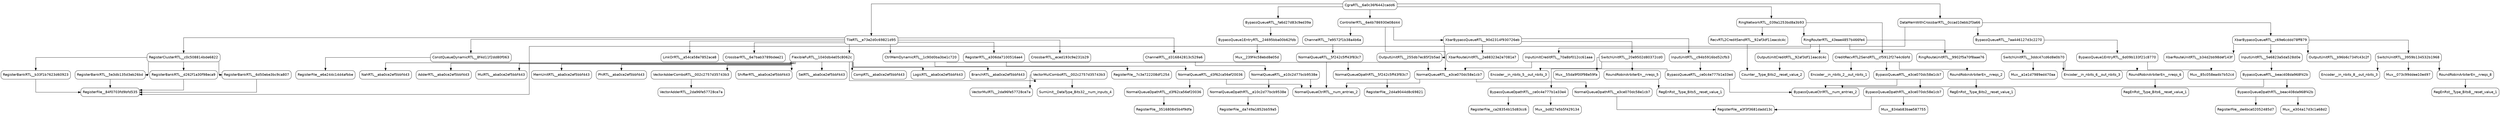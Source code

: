 digraph {
	graph [bb="0,0,10596,468",
		rankdir=TB,
		splines=ortho
	];
	node [fontname=Helvetica,
		label="\N",
		shape=box,
		style=rounded
	];
	edge [fontname=Helvetica];
	SwitchUnitRTL__3ddc47cd6d8e0b70	[height=0.5,
		label=SwitchUnitRTL__3ddc47cd6d8e0b70,
		pos="8368,234",
		width=3.7361];
	RoundRobinArbiterEn__nreqs_6	[height=0.5,
		label=RoundRobinArbiterEn__nreqs_6,
		pos="8638,162",
		width=3.25];
	SwitchUnitRTL__3ddc47cd6d8e0b70 -> RoundRobinArbiterEn__nreqs_6	[pos="e,8520.8,162 8502.8,234 8508.4,234 8511.8,234 8511.8,234 8511.8,234 8511.8,162 8511.8,162 8511.8,162 8512.7,162 8512.7,162"];
	Mux__a1e1d7989ed470aa	[height=0.5,
		label=Mux__a1e1d7989ed470aa,
		pos="8135,162",
		width=2.7778];
	SwitchUnitRTL__3ddc47cd6d8e0b70 -> Mux__a1e1d7989ed470aa	[pos="e,8224.2,180.17 8233.2,234 8227.6,234 8224.2,234 8224.2,234 8224.2,234 8224.2,190.17 8224.2,190.17"];
	Encoder__in_nbits_6__out_nbits_3	[height=0.5,
		label=Encoder__in_nbits_6__out_nbits_3,
		pos="8378,162",
		width=3.4722];
	SwitchUnitRTL__3ddc47cd6d8e0b70 -> Encoder__in_nbits_6__out_nbits_3	[pos="e,8377.8,180.41 8377.8,215.83 8377.8,215.83 8377.8,190.41 8377.8,190.41"];
	NahRTL__aba0ce2ef5bbf443	[height=0.5,
		label=NahRTL__aba0ce2ef5bbf443,
		pos="2585,162",
		width=2.9861];
	CrossbarRTL__6e7bab3789bdee21	[height=0.5,
		label=CrossbarRTL__6e7bab3789bdee21,
		pos="3913,234",
		width=3.5694];
	RegisterFile__84f0703fd9bfd535	[height=0.5,
		label=RegisterFile__84f0703fd9bfd535,
		pos="755,90",
		width=3.3611];
	Mux__55da9f00f98e59fa	[height=0.5,
		label=Mux__55da9f00f98e59fa,
		pos="5593,162",
		width=2.6389];
	XbarBypassQueueRTL__c69e6cddd78ff879	[height=0.5,
		label=XbarBypassQueueRTL__c69e6cddd78ff879,
		pos="9292,306",
		width=4.3889];
	OutputUnitRTL__b96b6c734fc43c2f	[height=0.5,
		label=OutputUnitRTL__b96b6c734fc43c2f,
		pos="9292,234",
		width=3.6667];
	XbarBypassQueueRTL__c69e6cddd78ff879 -> OutputUnitRTL__b96b6c734fc43c2f	[pos="e,9292,252.41 9292,287.83 9292,287.83 9292,262.41 9292,262.41"];
	SwitchUnitRTL__3959b134532b1968	[height=0.5,
		label=SwitchUnitRTL__3959b134532b1968,
		pos="9579,234",
		width=3.7917];
	XbarBypassQueueRTL__c69e6cddd78ff879 -> SwitchUnitRTL__3959b134532b1968	[pos="e,9446.2,252.41 9446.2,287.83 9446.2,287.83 9446.2,262.41 9446.2,262.41"];
	InputUnitRTL__5e6823a5da528d0e	[height=0.5,
		label=InputUnitRTL__5e6823a5da528d0e,
		pos="9011,234",
		width=3.625];
	XbarBypassQueueRTL__c69e6cddd78ff879 -> InputUnitRTL__5e6823a5da528d0e	[pos="e,9137.8,252.41 9137.8,287.83 9137.8,287.83 9137.8,262.41 9137.8,262.41"];
	XbarRouteUnitRTL__b34d2bb98def143f	[height=0.5,
		label=XbarRouteUnitRTL__b34d2bb98def143f,
		pos="9880,234",
		width=4.0556];
	XbarBypassQueueRTL__c69e6cddd78ff879 -> XbarRouteUnitRTL__b34d2bb98def143f	[pos="e,9738.5,252.03 9450,300 9578.5,300 9738.5,300 9738.5,300 9738.5,300 9738.5,262.03 9738.5,262.03"];
	XbarBypassQueueRTL__90d2314f930726eb	[height=0.5,
		label=XbarBypassQueueRTL__90d2314f930726eb,
		pos="6432,306",
		width=4.4861];
	OutputUnitRTL__255db7ec85f2b5ad	[height=0.5,
		label=OutputUnitRTL__255db7ec85f2b5ad,
		pos="6434,234",
		width=3.7361];
	XbarBypassQueueRTL__90d2314f930726eb -> OutputUnitRTL__255db7ec85f2b5ad	[pos="e,6434,252.41 6434,287.83 6434,287.83 6434,262.41 6434,262.41"];
	InputUnitRTL__c94b5916bd52cfb3	[height=0.5,
		label=InputUnitRTL__c94b5916bd52cfb3,
		pos="7047,234",
		width=3.5694];
	XbarBypassQueueRTL__90d2314f930726eb -> InputUnitRTL__c94b5916bd52cfb3	[pos="e,6932.5,252.42 6590,287.58 6590,278.72 6590,270 6590,270 6590,270 6932.5,270 6932.5,270 6932.5,270 6932.5,262.42 6932.5,262.42"];
	SwitchUnitRTL__20e9502d80372cd0	[height=0.5,
		label=SwitchUnitRTL__20e9502d80372cd0,
		pos="5498,234",
		width=3.7639];
	XbarBypassQueueRTL__90d2314f930726eb -> SwitchUnitRTL__20e9502d80372cd0	[pos="e,5498,252.16 6270.4,309 6003.1,309 5498,309 5498,309 5498,309 5498,262.16 5498,262.16"];
	XbarRouteUnitRTL__2e88323e2e7081e7	[height=0.5,
		label=XbarRouteUnitRTL__2e88323e2e7081e7,
		pos="6133,234",
		width=4.125];
	XbarBypassQueueRTL__90d2314f930726eb -> XbarRouteUnitRTL__2e88323e2e7081e7	[pos="e,6276,252.41 6276,287.83 6276,287.83 6276,262.41 6276,262.41"];
	AdderRTL__aba0ce2ef5bbf443	[height=0.5,
		label=AdderRTL__aba0ce2ef5bbf443,
		pos="1622,162",
		width=3.1667];
	TileRTL__e73e2d0c69821d95	[height=0.5,
		label=TileRTL__e73e2d0c69821d95,
		pos="4324,306",
		width=3.0556];
	TileRTL__e73e2d0c69821d95 -> CrossbarRTL__6e7bab3789bdee21	[pos="e,3913,252.3 4213.9,295 4092.1,295 3913,295 3913,295 3913,295 3913,262.3 3913,262.3"];
	CtrlMemDynamicRTL__1c90d0ba3be1c720	[height=0.5,
		label=CtrlMemDynamicRTL__1c90d0ba3be1c720,
		pos="5809,234",
		width=4.3611];
	TileRTL__e73e2d0c69821d95 -> CtrlMemDynamicRTL__1c90d0ba3be1c720	[pos="e,5809,252.2 4434.1,316 4778,316 5809,316 5809,316 5809,316 5809,262.2 5809,262.2"];
	FlexibleFuRTL__1040db4e05c8062c	[height=0.5,
		label=FlexibleFuRTL__1040db4e05c8062c,
		pos="2827,234",
		width=3.6806];
	TileRTL__e73e2d0c69821d95 -> FlexibleFuRTL__1040db4e05c8062c	[pos="e,2827,252.22 4213.9,302 3868.2,302 2827,302 2827,302 2827,302 2827,262.22 2827,262.22"];
	RegisterRTL__e306da7100516ae4	[height=0.5,
		label=RegisterRTL__e306da7100516ae4,
		pos="5085,234",
		width=3.5139];
	TileRTL__e73e2d0c69821d95 -> RegisterRTL__e306da7100516ae4	[pos="e,5085,252.22 4434.2,302 4645.2,302 5085,302 5085,302 5085,302 5085,262.22 5085,262.22"];
	CrossbarRTL__eced193c9e231b29	[height=0.5,
		label=CrossbarRTL__eced193c9e231b29,
		pos="4460,234",
		width=3.5417];
	TileRTL__e73e2d0c69821d95 -> CrossbarRTL__eced193c9e231b29	[pos="e,4383.2,252.41 4383.2,287.83 4383.2,287.83 4383.2,262.41 4383.2,262.41"];
	ChannelRTL__d316842813c529a6	[height=0.5,
		label=ChannelRTL__d316842813c529a6,
		pos="4187,234",
		width=3.5278];
	TileRTL__e73e2d0c69821d95 -> ChannelRTL__d316842813c529a6	[pos="e,4264,252.41 4264,287.83 4264,287.83 4264,262.41 4264,262.41"];
	ConstQueueDynamicRTL__8f4d11f2dd80f063	[height=0.5,
		label=ConstQueueDynamicRTL__8f4d11f2dd80f063,
		pos="4773,234",
		width=4.6389];
	TileRTL__e73e2d0c69821d95 -> ConstQueueDynamicRTL__8f4d11f2dd80f063	[pos="e,4773,252.3 4434.1,295 4567.1,295 4773,295 4773,295 4773,295 4773,262.3 4773,262.3"];
	LinkOrRTL__a54ca58e7852ace8	[height=0.5,
		label=LinkOrRTL__a54ca58e7852ace8,
		pos="613,234",
		width=3.3056];
	TileRTL__e73e2d0c69821d95 -> LinkOrRTL__a54ca58e7852ace8	[pos="e,613,252.2 4213.9,316 3598.7,316 613,316 613,316 613,316 613,262.2 613,262.2"];
	RegisterClusterRTL__c0c508814bde6822	[height=0.5,
		label=RegisterClusterRTL__c0c508814bde6822,
		pos="901,234",
		width=4.1944];
	TileRTL__e73e2d0c69821d95 -> RegisterClusterRTL__c0c508814bde6822	[pos="e,901,252.16 4214,309 3628.1,309 901,309 901,309 901,309 901,262.16 901,262.16"];
	ChannelRTL__7e9572f1b38a4b6a	[height=0.5,
		label=ChannelRTL__7e9572f1b38a4b6a,
		pos="6737,306",
		width=3.4722];
	NormalQueueRTL__5f242c5ff43f83c7	[height=0.5,
		label=NormalQueueRTL__5f242c5ff43f83c7,
		pos="6724,234",
		width=3.8194];
	ChannelRTL__7e9572f1b38a4b6a -> NormalQueueRTL__5f242c5ff43f83c7	[pos="e,6736.8,252.41 6736.8,287.83 6736.8,287.83 6736.8,262.41 6736.8,262.41"];
	BypassQueueCtrlRTL__num_entries_2	[height=0.5,
		label=BypassQueueCtrlRTL__num_entries_2,
		pos="7685,90",
		width=3.8611];
	NormalQueueDpathRTL__e10c2d77bcb9538e	[height=0.5,
		label=NormalQueueDpathRTL__e10c2d77bcb9538e,
		pos="4501,90",
		width=4.6111];
	RegisterFile__da749a1852bb59a5	[height=0.5,
		label=RegisterFile__da749a1852bb59a5,
		pos="4501,18",
		width=3.4861];
	NormalQueueDpathRTL__e10c2d77bcb9538e -> RegisterFile__da749a1852bb59a5	[pos="e,4501,36.413 4501,71.831 4501,71.831 4501,46.413 4501,46.413"];
	RegisterBankRTL__5e3db135d3eb26bd	[height=0.5,
		label=RegisterBankRTL__5e3db135d3eb26bd,
		pos="755,162",
		width=4.0278];
	RegisterBankRTL__5e3db135d3eb26bd -> RegisterFile__84f0703fd9bfd535	[pos="e,755,108.41 755,143.83 755,143.83 755,118.41 755,118.41"];
	NormalQueueCtrlRTL__num_entries_2	[height=0.5,
		label=NormalQueueCtrlRTL__num_entries_2,
		pos="5459,90",
		width=3.8472];
	RegEnRst__Type_Bits5__reset_value_1	[height=0.5,
		label=RegEnRst__Type_Bits5__reset_value_1,
		pos="5823,90",
		width=3.8611];
	RoundRobinArbiterEn__nreqs_8	[height=0.5,
		label=RoundRobinArbiterEn__nreqs_8,
		pos="9967,162",
		width=3.25];
	RegEnRst__Type_Bits8__reset_value_1	[height=0.5,
		label=RegEnRst__Type_Bits8__reset_value_1,
		pos="9967,90",
		width=3.8611];
	RoundRobinArbiterEn__nreqs_8 -> RegEnRst__Type_Bits8__reset_value_1	[pos="e,9967,108.41 9967,143.83 9967,143.83 9967,118.41 9967,118.41"];
	SumUnit__DataType_Bits32__num_inputs_4	[height=0.5,
		label=SumUnit__DataType_Bits32__num_inputs_4,
		pos="3498,90",
		width=4.3889];
	VectorMulRTL__2da96fe57728ce7a	[height=0.5,
		label=VectorMulRTL__2da96fe57728ce7a,
		pos="3192,90",
		width=3.5972];
	BypassQueueDpathRTL__e3ce070dc58e1cb7	[height=0.5,
		label=BypassQueueDpathRTL__e3ce070dc58e1cb7,
		pos="7363,90",
		width=4.5833];
	Mux__834ab83bae587755	[height=0.5,
		label=Mux__834ab83bae587755,
		pos="7363,18",
		width=2.7917];
	BypassQueueDpathRTL__e3ce070dc58e1cb7 -> Mux__834ab83bae587755	[pos="e,7363,36.413 7363,71.831 7363,71.831 7363,46.413 7363,46.413"];
	RegisterFile__e3f3f3681dadd13c	[height=0.5,
		label=RegisterFile__e3f3f3681dadd13c,
		pos="7069,18",
		width=3.375];
	BypassQueueDpathRTL__e3ce070dc58e1cb7 -> RegisterFile__e3f3f3681dadd13c	[pos="e,7186.8,36.169 7197.9,90 7190.9,90 7186.8,90 7186.8,90 7186.8,90 7186.8,46.169 7186.8,46.169"];
	Mux__85c058ea4b7b52c4	[height=0.5,
		label=Mux__85c058ea4b7b52c4,
		pos="10212,162",
		width=2.7639];
	Mux__239f4c58ebd8e05d	[height=0.5,
		label=Mux__239f4c58ebd8e05d,
		pos="10497,234",
		width=2.7361];
	BypassQueueDpathRTL__beac408da968f42b	[height=0.5,
		label=BypassQueueDpathRTL__beac408da968f42b,
		pos="9202,90",
		width=4.5694];
	RegisterFile__de4bca02052485d7	[height=0.5,
		label=RegisterFile__de4bca02052485d7,
		pos="9080,18",
		width=3.4861];
	BypassQueueDpathRTL__beac408da968f42b -> RegisterFile__de4bca02052485d7	[pos="e,9121.5,36.413 9121.5,71.831 9121.5,71.831 9121.5,46.413 9121.5,46.413"];
	Mux__e304a17d3c1a68d2	[height=0.5,
		label=Mux__e304a17d3c1a68d2,
		pos="9324,18",
		width=2.7778];
	BypassQueueDpathRTL__beac408da968f42b -> Mux__e304a17d3c1a68d2	[pos="e,9295.2,36.413 9295.2,71.831 9295.2,71.831 9295.2,46.413 9295.2,46.413"];
	CgraRTL__6a0c36f6442cadd6	[height=0.5,
		label=CgraRTL__6a0c36f6442cadd6,
		pos="8219,450",
		width=3.1111];
	CgraRTL__6a0c36f6442cadd6 -> TileRTL__e73e2d0c69821d95	[pos="e,4324,324.09 8106.9,456 7468.9,456 4324,456 4324,456 4324,456 4324,334.09 4324,334.09"];
	BypassQueueRTL__fa6d27d83c9ed39a	[height=0.5,
		label=BypassQueueRTL__fa6d27d83c9ed39a,
		pos="9714,378",
		width=3.9861];
	CgraRTL__6a0c36f6442cadd6 -> BypassQueueRTL__fa6d27d83c9ed39a	[pos="e,9714,396.09 8331.1,456 8678.4,456 9714,456 9714,456 9714,456 9714,406.09 9714,406.09"];
	ControllerRTL__6e4b786930e08d44	[height=0.5,
		label=ControllerRTL__6e4b786930e08d44,
		pos="6814,378",
		width=3.6806];
	CgraRTL__6a0c36f6442cadd6 -> ControllerRTL__6e4b786930e08d44	[pos="e,6814,396.03 8107,444 7774.1,444 6814,444 6814,444 6814,444 6814,406.03 6814,406.03"];
	RingNetworkRTL__039a1253bd8a3b93	[height=0.5,
		label=RingNetworkRTL__039a1253bd8a3b93,
		pos="8219,378",
		width=3.9861];
	CgraRTL__6a0c36f6442cadd6 -> RingNetworkRTL__039a1253bd8a3b93	[pos="e,8219,396.41 8219,431.83 8219,431.83 8219,406.41 8219,406.41"];
	DataMemWithCrossbarRTL__0ccad10ebb2f3a66	[height=0.5,
		label=DataMemWithCrossbarRTL__0ccad10ebb2f3a66,
		pos="8997,378",
		width=4.8472];
	CgraRTL__6a0c36f6442cadd6 -> DataMemWithCrossbarRTL__0ccad10ebb2f3a66	[pos="e,8997,396.03 8331.3,444 8546.7,444 8997,444 8997,444 8997,444 8997,406.03 8997,406.03"];
	RecvRTL2CreditSendRTL__92af3df11eacdc4c	[height=0.5,
		label=RecvRTL2CreditSendRTL__92af3df11eacdc4c,
		pos="8694,306",
		width=4.5556];
	Counter__Type_Bits2__reset_value_2	[height=0.5,
		label=Counter__Type_Bits2__reset_value_2,
		pos="8907,162",
		width=3.7083];
	RecvRTL2CreditSendRTL__92af3df11eacdc4c -> Counter__Type_Bits2__reset_value_2	[pos="e,8840.8,180.09 8840.8,287.76 8840.8,287.76 8840.8,190.09 8840.8,190.09"];
	NormalQueueRTL__e10c2d77bcb9538e	[height=0.5,
		label=NormalQueueRTL__e10c2d77bcb9538e,
		pos="4501,162",
		width=4.0278];
	NormalQueueRTL__e10c2d77bcb9538e -> NormalQueueDpathRTL__e10c2d77bcb9538e	[pos="e,4452.7,108.41 4452.7,143.83 4452.7,143.83 4452.7,118.41 4452.7,118.41"];
	NormalQueueRTL__e10c2d77bcb9538e -> NormalQueueCtrlRTL__num_entries_2	[pos="e,5373.7,108.21 4549.3,143.85 4549.3,131.73 4549.3,118 4549.3,118 4549.3,118 5373.7,118 5373.7,118 5373.7,118 5373.7,117.02 5373.7,\
117.02"];
	NormalQueueDpathRTL__d3f62ca56ef20036	[height=0.5,
		label=NormalQueueDpathRTL__d3f62ca56ef20036,
		pos="5070,90",
		width=4.5278];
	RegisterFile__351680845b4f9dfa	[height=0.5,
		label=RegisterFile__351680845b4f9dfa,
		pos="5070,18",
		width=3.4028];
	NormalQueueDpathRTL__d3f62ca56ef20036 -> RegisterFile__351680845b4f9dfa	[pos="e,5070,36.413 5070,71.831 5070,71.831 5070,46.413 5070,46.413"];
	MulRTL__aba0ce2ef5bbf443	[height=0.5,
		label=MulRTL__aba0ce2ef5bbf443,
		pos="1860,162",
		width=2.9444];
	BypassQueueDpathRTL__ce0c4e777b1e33e4	[height=0.5,
		label=BypassQueueDpathRTL__ce0c4e777b1e33e4,
		pos="6667,90",
		width=4.5972];
	Mux__bd827e5b5f429134	[height=0.5,
		label=Mux__bd827e5b5f429134,
		pos="6494,18",
		width=2.7639];
	BypassQueueDpathRTL__ce0c4e777b1e33e4 -> Mux__bd827e5b5f429134	[pos="e,6547.5,36.413 6547.5,71.831 6547.5,71.831 6547.5,46.413 6547.5,46.413"];
	RegisterFile__ca28354b15d83cc6	[height=0.5,
		label=RegisterFile__ca28354b15d83cc6,
		pos="6736,18",
		width=3.4444];
	BypassQueueDpathRTL__ce0c4e777b1e33e4 -> RegisterFile__ca28354b15d83cc6	[pos="e,6722.2,36.413 6722.2,71.831 6722.2,71.831 6722.2,46.413 6722.2,46.413"];
	NormalQueueRTL__e3ce070dc58e1cb7	[height=0.5,
		label=NormalQueueRTL__e3ce070dc58e1cb7,
		pos="6741,162",
		width=3.9861];
	CtrlMemDynamicRTL__1c90d0ba3be1c720 -> NormalQueueRTL__e3ce070dc58e1cb7	[pos="e,6729.5,180.15 5963.3,215.79 5963.3,210.45 5963.3,206 5963.3,206 5963.3,206 6729.5,206 6729.5,206 6729.5,206 6729.5,190.15 6729.5,\
190.15"];
	RegisterFile__7c3e722208df1254	[height=0.5,
		label=RegisterFile__7c3e722208df1254,
		pos="6082,162",
		width=3.4444];
	CtrlMemDynamicRTL__1c90d0ba3be1c720 -> RegisterFile__7c3e722208df1254	[pos="e,5960.7,180.41 5960.7,215.83 5960.7,215.83 5960.7,190.41 5960.7,190.41"];
	BypassQueue1EntryRTL__24695bba00b62fdb	[height=0.5,
		label=BypassQueue1EntryRTL__24695bba00b62fdb,
		pos="10359,306",
		width=4.6806];
	BypassQueueRTL__fa6d27d83c9ed39a -> BypassQueue1EntryRTL__24695bba00b62fdb	[pos="e,10359,324.17 9857.5,378 10048,378 10359,378 10359,378 10359,378 10359,334.17 10359,334.17"];
	FlexibleFuRTL__1040db4e05c8062c -> NahRTL__aba0ce2ef5bbf443	[pos="e,2692.9,162 2702.5,215.83 2702.5,194.5 2702.5,162 2702.5,162 2702.5,162 2701.5,162 2701.5,162"];
	FlexibleFuRTL__1040db4e05c8062c -> AdderRTL__aba0ce2ef5bbf443	[pos="e,1622,180.09 2694.3,240 2381.1,240 1622,240 1622,240 1622,240 1622,190.09 1622,190.09"];
	FlexibleFuRTL__1040db4e05c8062c -> MulRTL__aba0ce2ef5bbf443	[pos="e,1860,180.17 2694.3,234 2429.4,234 1860,234 1860,234 1860,234 1860,190.17 1860,190.17"];
	MemUnitRTL__aba0ce2ef5bbf443	[height=0.5,
		label=MemUnitRTL__aba0ce2ef5bbf443,
		pos="2108,162",
		width=3.4583];
	FlexibleFuRTL__1040db4e05c8062c -> MemUnitRTL__aba0ce2ef5bbf443	[pos="e,2108,180.03 2694.3,228 2486.5,228 2108,228 2108,228 2108,228 2108,190.03 2108,190.03"];
	PhiRTL__aba0ce2ef5bbf443	[height=0.5,
		label=PhiRTL__aba0ce2ef5bbf443,
		pos="2355,162",
		width=2.8889];
	FlexibleFuRTL__1040db4e05c8062c -> PhiRTL__aba0ce2ef5bbf443	[pos="e,2355,180 2694.3,222 2554.7,222 2355,222 2355,222 2355,222 2355,190 2355,190"];
	VectorMulComboRTL__002c2757d35743b3	[height=0.5,
		label=VectorMulComboRTL__002c2757d35743b3,
		pos="3345,162",
		width=4.3611];
	FlexibleFuRTL__1040db4e05c8062c -> VectorMulComboRTL__002c2757d35743b3	[pos="e,3345,180.22 2959.7,225 3113.2,225 3345,225 3345,225 3345,225 3345,190.22 3345,190.22"];
	ShifterRTL__aba0ce2ef5bbf443	[height=0.5,
		label=ShifterRTL__aba0ce2ef5bbf443,
		pos="2827,162",
		width=3.2361];
	FlexibleFuRTL__1040db4e05c8062c -> ShifterRTL__aba0ce2ef5bbf443	[pos="e,2827,180.41 2827,215.83 2827,215.83 2827,190.41 2827,190.41"];
	SelRTL__aba0ce2ef5bbf443	[height=0.5,
		label=SelRTL__aba0ce2ef5bbf443,
		pos="3066,162",
		width=2.8889];
	FlexibleFuRTL__1040db4e05c8062c -> SelRTL__aba0ce2ef5bbf443	[pos="e,2961.9,162 2954.2,215.83 2954.2,194.5 2954.2,162 2954.2,162 2954.2,162 2954.9,162 2954.9,162"];
	VectorAdderComboRTL__002c2757d35743b3	[height=0.5,
		label=VectorAdderComboRTL__002c2757d35743b3,
		pos="4172,162",
		width=4.5972];
	FlexibleFuRTL__1040db4e05c8062c -> VectorAdderComboRTL__002c2757d35743b3	[pos="e,4024,180.04 2948.8,215.83 2948.8,211.95 2948.8,209 2948.8,209 2948.8,209 4024,209 4024,209 4024,209 4024,190.04 4024,190.04"];
	CompRTL__aba0ce2ef5bbf443	[height=0.5,
		label=CompRTL__aba0ce2ef5bbf443,
		pos="3634,162",
		width=3.1528];
	FlexibleFuRTL__1040db4e05c8062c -> CompRTL__aba0ce2ef5bbf443	[pos="e,3634,180.17 2959.8,234 3188.9,234 3634,234 3634,234 3634,234 3634,190.17 3634,190.17"];
	LogicRTL__aba0ce2ef5bbf443	[height=0.5,
		label=LogicRTL__aba0ce2ef5bbf443,
		pos="3877,162",
		width=3.0972];
	FlexibleFuRTL__1040db4e05c8062c -> LogicRTL__aba0ce2ef5bbf443	[pos="e,3775,180.38 2959.8,243 3220.7,243 3775,243 3775,243 3775,243 3775,190.38 3775,190.38"];
	BranchRTL__aba0ce2ef5bbf443	[height=0.5,
		label=BranchRTL__aba0ce2ef5bbf443,
		pos="1372,162",
		width=3.2778];
	FlexibleFuRTL__1040db4e05c8062c -> BranchRTL__aba0ce2ef5bbf443	[pos="e,1372,180.23 2694.3,246 2335.4,246 1372,246 1372,246 1372,246 1372,190.23 1372,190.23"];
	VectorAdderRTL__2da96fe57728ce7a	[height=0.5,
		label=VectorAdderRTL__2da96fe57728ce7a,
		pos="4172,90",
		width=3.8194];
	NormalQueueRTL__d3f62ca56ef20036	[height=0.5,
		label=NormalQueueRTL__d3f62ca56ef20036,
		pos="5070,162",
		width=3.9444];
	RegisterRTL__e306da7100516ae4 -> NormalQueueRTL__d3f62ca56ef20036	[pos="e,5085,180.41 5085,215.83 5085,215.83 5085,190.41 5085,190.41"];
	NormalQueueDpathRTL__e3ce070dc58e1cb7	[height=0.5,
		label=NormalQueueDpathRTL__e3ce070dc58e1cb7,
		pos="7015,90",
		width=4.5694];
	NormalQueueDpathRTL__e3ce070dc58e1cb7 -> RegisterFile__e3f3f3681dadd13c	[pos="e,7063.5,36.413 7063.5,71.831 7063.5,71.831 7063.5,46.413 7063.5,46.413"];
	RingRouterRTL__43eae4857b466fe4	[height=0.5,
		label=RingRouterRTL__43eae4857b466fe4,
		pos="8219,306",
		width=3.7361];
	RingRouterRTL__43eae4857b466fe4 -> SwitchUnitRTL__3ddc47cd6d8e0b70	[pos="e,8293.5,252.41 8293.5,287.83 8293.5,287.83 8293.5,262.41 8293.5,262.41"];
	InputUnitCreditRTL__70a8bf012cc61aaa	[height=0.5,
		label=InputUnitCreditRTL__70a8bf012cc61aaa,
		pos="7361,234",
		width=4.1111];
	RingRouterRTL__43eae4857b466fe4 -> InputUnitCreditRTL__70a8bf012cc61aaa	[pos="e,7361,252.17 8084.5,306 7843,306 7361,306 7361,306 7361,306 7361,262.17 7361,262.17"];
	RingRouteUnitRTL__9902f5a70f8aae76	[height=0.5,
		label=RingRouteUnitRTL__9902f5a70f8aae76,
		pos="8071,234",
		width=4];
	RingRouterRTL__43eae4857b466fe4 -> RingRouteUnitRTL__9902f5a70f8aae76	[pos="e,8149.8,252.41 8149.8,287.83 8149.8,287.83 8149.8,262.41 8149.8,262.41"];
	OutputUnitCreditRTL__92af3df11eacdc4c	[height=0.5,
		label=OutputUnitCreditRTL__92af3df11eacdc4c,
		pos="8672,234",
		width=4.2083];
	RingRouterRTL__43eae4857b466fe4 -> OutputUnitCreditRTL__92af3df11eacdc4c	[pos="e,8525.2,252.03 8353.8,300 8435.9,300 8525.2,300 8525.2,300 8525.2,300 8525.2,262.03 8525.2,262.03"];
	NormalQueueRTL__e3ce070dc58e1cb7 -> NormalQueueCtrlRTL__num_entries_2	[pos="e,5564.3,108.49 6675.8,143.8 6675.8,137.97 6675.8,133 6675.8,133 6675.8,133 5564.3,133 5564.3,133 5564.3,133 5564.3,118.49 5564.3,\
118.49"];
	NormalQueueRTL__e3ce070dc58e1cb7 -> NormalQueueDpathRTL__e3ce070dc58e1cb7	[pos="e,6867.5,108.41 6867.5,143.83 6867.5,143.83 6867.5,118.41 6867.5,118.41"];
	ControllerRTL__6e4b786930e08d44 -> XbarBypassQueueRTL__90d2314f930726eb	[pos="e,6432,324.17 6681.5,378 6571.1,378 6432,378 6432,378 6432,378 6432,334.17 6432,334.17"];
	ControllerRTL__6e4b786930e08d44 -> ChannelRTL__7e9572f1b38a4b6a	[pos="e,6771.8,324.41 6771.8,359.83 6771.8,359.83 6771.8,334.41 6771.8,334.41"];
	ControllerRTL__6e4b786930e08d44 -> NormalQueueRTL__e3ce070dc58e1cb7	[pos="e,6869.5,180.15 6869.5,359.96 6869.5,359.96 6869.5,190.15 6869.5,190.15"];
	RegisterFile__e6e244c14d4afbbe	[height=0.5,
		label=RegisterFile__e6e244c14d4afbbe,
		pos="4787,162",
		width=3.4028];
	BypassQueueRTL__e3ce070dc58e1cb7	[height=0.5,
		label=BypassQueueRTL__e3ce070dc58e1cb7,
		pos="7621,162",
		width=4];
	BypassQueueRTL__e3ce070dc58e1cb7 -> BypassQueueCtrlRTL__num_entries_2	[pos="e,7692,108.41 7692,143.83 7692,143.83 7692,118.41 7692,118.41"];
	BypassQueueRTL__e3ce070dc58e1cb7 -> BypassQueueDpathRTL__e3ce070dc58e1cb7	[pos="e,7502.5,108.41 7502.5,143.83 7502.5,143.83 7502.5,118.41 7502.5,118.41"];
	ChannelRTL__d316842813c529a6 -> NormalQueueRTL__e10c2d77bcb9538e	[pos="e,4471.8,180.08 4187,215.88 4187,201.22 4187,183 4187,183 4187,183 4471.8,183 4471.8,183 4471.8,183 4471.8,182.71 4471.8,182.71"];
	SwitchUnitRTL__3959b134532b1968 -> RoundRobinArbiterEn__nreqs_8	[pos="e,9938,180.16 9687.7,215.96 9687.7,203.44 9687.7,189 9687.7,189 9687.7,189 9938,189 9938,189 9938,189 9938,188.12 9938,188.12"];
	Encoder__in_nbits_8__out_nbits_3	[height=0.5,
		label=Encoder__in_nbits_8__out_nbits_3,
		pos="9489,162",
		width=3.4722];
	SwitchUnitRTL__3959b134532b1968 -> Encoder__in_nbits_8__out_nbits_3	[pos="e,9528.2,180.41 9528.2,215.83 9528.2,215.83 9528.2,190.41 9528.2,190.41"];
	Mux__073c99ddee10e497	[height=0.5,
		label=Mux__073c99ddee10e497,
		pos="9732,162",
		width=2.7778];
	SwitchUnitRTL__3959b134532b1968 -> Mux__073c99ddee10e497	[pos="e,9659.8,180.41 9659.8,215.83 9659.8,215.83 9659.8,190.41 9659.8,190.41"];
	ConstQueueDynamicRTL__8f4d11f2dd80f063 -> RegisterFile__e6e244c14d4afbbe	[pos="e,4787,180.41 4787,215.83 4787,215.83 4787,190.41 4787,190.41"];
	RingNetworkRTL__039a1253bd8a3b93 -> RecvRTL2CreditSendRTL__92af3df11eacdc4c	[pos="e,8529.9,312 8358,359.97 8358,340.42 8358,312 8358,312 8358,312 8519.9,312 8519.9,312"];
	RingNetworkRTL__039a1253bd8a3b93 -> RingRouterRTL__43eae4857b466fe4	[pos="e,8219,324.41 8219,359.83 8219,359.83 8219,334.41 8219,334.41"];
	CreditRecvRTL2SendRTL__cf5912f27e4c6bfd	[height=0.5,
		label=CreditRecvRTL2SendRTL__cf5912f27e4c6bfd,
		pos="7727,234",
		width=4.5417];
	RingNetworkRTL__039a1253bd8a3b93 -> CreditRecvRTL2SendRTL__cf5912f27e4c6bfd	[pos="e,7727,252.24 8075.4,378 7930.2,378 7727,378 7727,378 7727,378 7727,262.24 7727,262.24"];
	RegisterBankRTL__d262f1a30f98eca9	[height=0.5,
		label=RegisterBankRTL__d262f1a30f98eca9,
		pos="1058,162",
		width=3.8889];
	RegisterBankRTL__d262f1a30f98eca9 -> RegisterFile__84f0703fd9bfd535	[pos="e,876.06,96 1058,143.97 1058,124.42 1058,96 1058,96 1058,96 886.06,96 886.06,96"];
	BypassQueueRTL__beac408da968f42b	[height=0.5,
		label=BypassQueueRTL__beac408da968f42b,
		pos="9202,162",
		width=3.9861];
	InputUnitRTL__5e6823a5da528d0e -> BypassQueueRTL__beac408da968f42b	[pos="e,9113.8,180.41 9113.8,215.83 9113.8,215.83 9113.8,190.41 9113.8,190.41"];
	InputUnitCreditRTL__70a8bf012cc61aaa -> NormalQueueRTL__e3ce070dc58e1cb7	[pos="e,6877,180.07 7295,215.68 7295,207.21 7295,199 7295,199 7295,199 6877,199 6877,199 6877,199 6877,190.07 6877,190.07"];
	RegisterBankRTL__6d50ebe3bc9ca807	[height=0.5,
		label=RegisterBankRTL__6d50ebe3bc9ca807,
		pos="143,162",
		width=3.9722];
	RegisterBankRTL__6d50ebe3bc9ca807 -> RegisterFile__84f0703fd9bfd535	[pos="e,633.72,84 143,143.91 143,120.87 143,84 143,84 143,84 623.72,84 623.72,84"];
	RegisterBankRTL__b33f1b7623d60923	[height=0.5,
		label=RegisterBankRTL__b33f1b7623d60923,
		pos="448,162",
		width=3.9861];
	RegisterBankRTL__b33f1b7623d60923 -> RegisterFile__84f0703fd9bfd535	[pos="e,633.67,96 448,143.97 448,124.42 448,96 448,96 448,96 623.67,96 623.67,96"];
	NormalQueueRTL__d3f62ca56ef20036 -> NormalQueueCtrlRTL__num_entries_2	[pos="e,5426.8,108.04 5117.3,143.87 5117.3,133.69 5117.3,123 5117.3,123 5117.3,123 5426.8,123 5426.8,123 5426.8,123 5426.8,118.04 5426.8,\
118.04"];
	NormalQueueRTL__d3f62ca56ef20036 -> NormalQueueDpathRTL__d3f62ca56ef20036	[pos="e,5022.7,108.41 5022.7,143.83 5022.7,143.83 5022.7,118.41 5022.7,118.41"];
	RegEnRst__Type_Bits2__reset_value_1	[height=0.5,
		label=RegEnRst__Type_Bits2__reset_value_1,
		pos="7981,90",
		width=3.8611];
	BypassQueueRTL__ce0c4e777b1e33e4	[height=0.5,
		label=BypassQueueRTL__ce0c4e777b1e33e4,
		pos="7047,162",
		width=4.0139];
	InputUnitRTL__c94b5916bd52cfb3 -> BypassQueueRTL__ce0c4e777b1e33e4	[pos="e,7047,180.41 7047,215.83 7047,215.83 7047,190.41 7047,190.41"];
	RegEnRst__Type_Bits6__reset_value_1	[height=0.5,
		label=RegEnRst__Type_Bits6__reset_value_1,
		pos="8638,90",
		width=3.8611];
	RoundRobinArbiterEn__nreqs_6 -> RegEnRst__Type_Bits6__reset_value_1	[pos="e,8638,108.41 8638,143.83 8638,143.83 8638,118.41 8638,118.41"];
	NormalQueueRTL__5f242c5ff43f83c7 -> NormalQueueCtrlRTL__num_entries_2	[pos="e,5531.2,108.15 6592,215.94 6592,188.13 6592,138 6592,138 6592,138 5531.2,138 5531.2,138 5531.2,138 5531.2,118.15 5531.2,118.15"];
	NormalQueueDpathRTL__5f242c5ff43f83c7	[height=0.5,
		label=NormalQueueDpathRTL__5f242c5ff43f83c7,
		pos="6421,162",
		width=4.4028];
	NormalQueueRTL__5f242c5ff43f83c7 -> NormalQueueDpathRTL__5f242c5ff43f83c7	[pos="e,6574,180.17 6586.3,234 6578.6,234 6574,234 6574,234 6574,234 6574,190.17 6574,190.17"];
	VectorMulComboRTL__002c2757d35743b3 -> SumUnit__DataType_Bits32__num_inputs_4	[pos="e,3421,108.41 3421,143.83 3421,143.83 3421,118.41 3421,118.41"];
	VectorMulComboRTL__002c2757d35743b3 -> VectorMulRTL__2da96fe57728ce7a	[pos="e,3254.8,108.41 3254.8,143.83 3254.8,143.83 3254.8,118.41 3254.8,118.41"];
	VectorAdderComboRTL__002c2757d35743b3 -> VectorAdderRTL__2da96fe57728ce7a	[pos="e,4172,108.41 4172,143.83 4172,143.83 4172,118.41 4172,118.41"];
	BypassQueueRTL__ce0c4e777b1e33e4 -> BypassQueueCtrlRTL__num_entries_2	[pos="e,7619,108.11 7183.2,143.81 7183.2,135.72 7183.2,128 7183.2,128 7183.2,128 7619,128 7619,128 7619,128 7619,118.11 7619,118.11"];
	BypassQueueRTL__ce0c4e777b1e33e4 -> BypassQueueDpathRTL__ce0c4e777b1e33e4	[pos="e,6754.2,108.12 7041,143.75 7041,129.82 7041,113 7041,113 7041,113 6754.2,113 6754.2,113 6754.2,113 6754.2,112.51 6754.2,112.51"];
	BypassQueue1EntryRTL__6d09b133f21c8770	[height=0.5,
		label=BypassQueue1EntryRTL__6d09b133f21c8770,
		pos="10212,234",
		width=4.6667];
	BypassQueue1EntryRTL__6d09b133f21c8770 -> Mux__85c058ea4b7b52c4	[pos="e,10212,180.41 10212,215.83 10212,215.83 10212,190.41 10212,190.41"];
	BypassQueue1EntryRTL__24695bba00b62fdb -> Mux__239f4c58ebd8e05d	[pos="e,10463,252.41 10463,287.83 10463,287.83 10463,262.41 10463,262.41"];
	BypassQueueRTL__7aa446127d3c2270	[height=0.5,
		label=BypassQueueRTL__7aa446127d3c2270,
		pos="9889,306",
		width=4.0556];
	BypassQueueRTL__7aa446127d3c2270 -> BypassQueue1EntryRTL__6d09b133f21c8770	[pos="e,10044,234 10030,287.83 10030,266.5 10030,234 10030,234 10030,234 10034,234 10034,234"];
	CreditRecvRTL2SendRTL__cf5912f27e4c6bfd -> BypassQueueRTL__e3ce070dc58e1cb7	[pos="e,7697.8,180.41 7697.8,215.83 7697.8,215.83 7697.8,190.41 7697.8,190.41"];
	Encoder__in_nbits_2__out_nbits_1	[height=0.5,
		label=Encoder__in_nbits_2__out_nbits_1,
		pos="7334,162",
		width=3.4722];
	CreditRecvRTL2SendRTL__cf5912f27e4c6bfd -> Encoder__in_nbits_2__out_nbits_1	[pos="e,7377,180.03 7630.7,215.9 7630.7,204.91 7630.7,193 7630.7,193 7630.7,193 7377,193 7377,193 7377,193 7377,190.03 7377,190.03"];
	RoundRobinArbiterEn__nreqs_2	[height=0.5,
		label=RoundRobinArbiterEn__nreqs_2,
		pos="7900,162",
		width=3.25];
	CreditRecvRTL2SendRTL__cf5912f27e4c6bfd -> RoundRobinArbiterEn__nreqs_2	[pos="e,7836.8,180.41 7836.8,215.83 7836.8,215.83 7836.8,190.41 7836.8,190.41"];
	RegisterFile__2d4a9044d8c69821	[height=0.5,
		label=RegisterFile__2d4a9044d8c69821,
		pos="6358,90",
		width=3.4861];
	NormalQueueDpathRTL__5f242c5ff43f83c7 -> RegisterFile__2d4a9044d8c69821	[pos="e,6373,108.41 6373,143.83 6373,143.83 6373,118.41 6373,118.41"];
	Encoder__in_nbits_5__out_nbits_3	[height=0.5,
		label=Encoder__in_nbits_5__out_nbits_3,
		pos="5355,162",
		width=3.4722];
	RegisterClusterRTL__c0c508814bde6822 -> RegisterBankRTL__5e3db135d3eb26bd	[pos="e,862.5,180.41 862.5,215.83 862.5,215.83 862.5,190.41 862.5,190.41"];
	RegisterClusterRTL__c0c508814bde6822 -> RegisterBankRTL__d262f1a30f98eca9	[pos="e,985,180.41 985,215.83 985,215.83 985,190.41 985,190.41"];
	RegisterClusterRTL__c0c508814bde6822 -> RegisterBankRTL__6d50ebe3bc9ca807	[pos="e,143,180.13 787.5,215.76 787.5,208.57 787.5,202 787.5,202 787.5,202 143,202 143,202 143,202 143,190.13 143,190.13"];
	RegisterClusterRTL__c0c508814bde6822 -> RegisterBankRTL__b33f1b7623d60923	[pos="e,542.75,180.19 825,215.89 825,206.1 825,196 825,196 825,196 542.75,196 542.75,196 542.75,196 542.75,190.19 542.75,190.19"];
	SwitchUnitRTL__20e9502d80372cd0 -> Mux__55da9f00f98e59fa	[pos="e,5543.2,180.41 5543.2,215.83 5543.2,215.83 5543.2,190.41 5543.2,190.41"];
	SwitchUnitRTL__20e9502d80372cd0 -> Encoder__in_nbits_5__out_nbits_3	[pos="e,5421.2,180.41 5421.2,215.83 5421.2,215.83 5421.2,190.41 5421.2,190.41"];
	RoundRobinArbiterEn__nreqs_5	[height=0.5,
		label=RoundRobinArbiterEn__nreqs_5,
		pos="5823,162",
		width=3.25];
	SwitchUnitRTL__20e9502d80372cd0 -> RoundRobinArbiterEn__nreqs_5	[pos="e,5823,180.19 5588.3,215.85 5588.3,202.26 5588.3,186 5588.3,186 5588.3,186 5823,186 5823,186 5823,186 5823,185.42 5823,185.42"];
	DataMemWithCrossbarRTL__0ccad10ebb2f3a66 -> RegisterFile__84f0703fd9bfd535	[pos="e,876.13,84 8840.2,359.58 8840.2,350.72 8840.2,342 8840.2,342 8840.2,342 1974.8,342 1974.8,342 1974.8,342 1974.8,84 1974.8,84 1974.8,\
84 886.13,84 886.13,84"];
	DataMemWithCrossbarRTL__0ccad10ebb2f3a66 -> XbarBypassQueueRTL__c69e6cddd78ff879	[pos="e,9152.8,324.41 9152.8,359.83 9152.8,359.83 9152.8,334.41 9152.8,334.41"];
	DataMemWithCrossbarRTL__0ccad10ebb2f3a66 -> BypassQueueRTL__7aa446127d3c2270	[pos="e,9742.8,312 9171.8,378 9320.6,378 9510.2,378 9510.2,378 9510.2,378 9510.2,312 9510.2,312 9510.2,312 9732.8,312 9732.8,312"];
	OutputUnitCreditRTL__92af3df11eacdc4c -> Counter__Type_Bits2__reset_value_2	[pos="e,8798.5,180.41 8798.5,215.83 8798.5,215.83 8798.5,190.41 8798.5,190.41"];
	RoundRobinArbiterEn__nreqs_5 -> RegEnRst__Type_Bits5__reset_value_1	[pos="e,5823,108.41 5823,143.83 5823,143.83 5823,118.41 5823,118.41"];
	RoundRobinArbiterEn__nreqs_2 -> RegEnRst__Type_Bits2__reset_value_1	[pos="e,7929.5,108.41 7929.5,143.83 7929.5,143.83 7929.5,118.41 7929.5,118.41"];
	BypassQueueRTL__beac408da968f42b -> BypassQueueCtrlRTL__num_entries_2	[pos="e,7774,108 9086.2,180.05 9086.2,194.37 9086.2,212 9086.2,212 9086.2,212 7774,212 7774,212 7774,212 7774,118 7774,118"];
	BypassQueueRTL__beac408da968f42b -> BypassQueueDpathRTL__beac408da968f42b	[pos="e,9202,108.41 9202,143.83 9202,143.83 9202,118.41 9202,118.41"];
}
